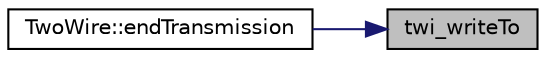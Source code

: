 digraph "twi_writeTo"
{
 // LATEX_PDF_SIZE
  edge [fontname="Helvetica",fontsize="10",labelfontname="Helvetica",labelfontsize="10"];
  node [fontname="Helvetica",fontsize="10",shape=record];
  rankdir="RL";
  Node1 [label="twi_writeTo",height=0.2,width=0.4,color="black", fillcolor="grey75", style="filled", fontcolor="black",tooltip=" "];
  Node1 -> Node2 [dir="back",color="midnightblue",fontsize="10",style="solid",fontname="Helvetica"];
  Node2 [label="TwoWire::endTransmission",height=0.2,width=0.4,color="black", fillcolor="white", style="filled",URL="$class_two_wire.html#a289f5ef9bb0f79b31095fd72402ed54a",tooltip=" "];
}
